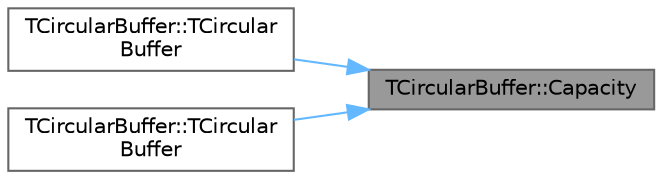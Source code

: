 digraph "TCircularBuffer::Capacity"
{
 // INTERACTIVE_SVG=YES
 // LATEX_PDF_SIZE
  bgcolor="transparent";
  edge [fontname=Helvetica,fontsize=10,labelfontname=Helvetica,labelfontsize=10];
  node [fontname=Helvetica,fontsize=10,shape=box,height=0.2,width=0.4];
  rankdir="RL";
  Node1 [id="Node000001",label="TCircularBuffer::Capacity",height=0.2,width=0.4,color="gray40", fillcolor="grey60", style="filled", fontcolor="black",tooltip="Returns the number of elements that the buffer can hold."];
  Node1 -> Node2 [id="edge1_Node000001_Node000002",dir="back",color="steelblue1",style="solid",tooltip=" "];
  Node2 [id="Node000002",label="TCircularBuffer::TCircular\lBuffer",height=0.2,width=0.4,color="grey40", fillcolor="white", style="filled",URL="$d3/d7c/classTCircularBuffer.html#af71ae6a626e2a2ebd4854e2436098adf",tooltip="Creates and initializes a new instance of the TCircularBuffer class."];
  Node1 -> Node3 [id="edge2_Node000001_Node000003",dir="back",color="steelblue1",style="solid",tooltip=" "];
  Node3 [id="Node000003",label="TCircularBuffer::TCircular\lBuffer",height=0.2,width=0.4,color="grey40", fillcolor="white", style="filled",URL="$d3/d7c/classTCircularBuffer.html#ac264fdb45e69cadcb48a78ec3be17a4a",tooltip="Creates and initializes a new instance of the TCircularBuffer class."];
}
